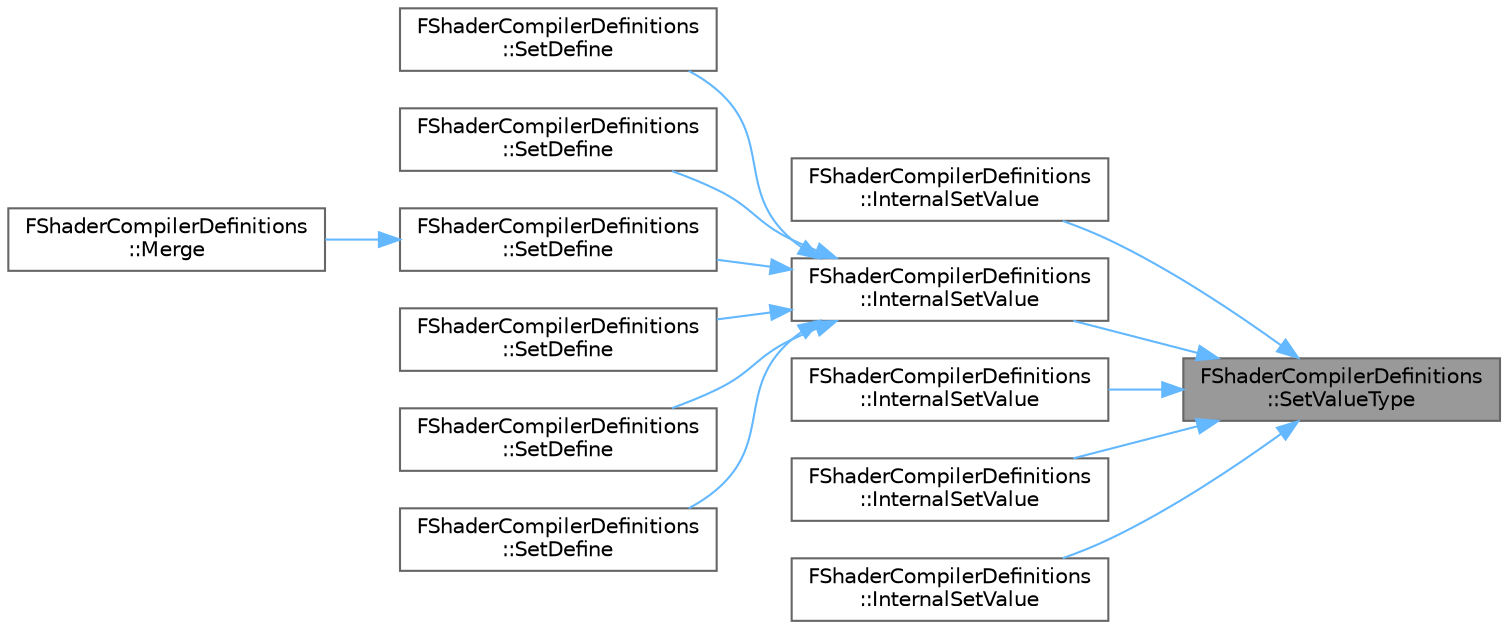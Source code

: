 digraph "FShaderCompilerDefinitions::SetValueType"
{
 // INTERACTIVE_SVG=YES
 // LATEX_PDF_SIZE
  bgcolor="transparent";
  edge [fontname=Helvetica,fontsize=10,labelfontname=Helvetica,labelfontsize=10];
  node [fontname=Helvetica,fontsize=10,shape=box,height=0.2,width=0.4];
  rankdir="RL";
  Node1 [id="Node000001",label="FShaderCompilerDefinitions\l::SetValueType",height=0.2,width=0.4,color="gray40", fillcolor="grey60", style="filled", fontcolor="black",tooltip=" "];
  Node1 -> Node2 [id="edge1_Node000001_Node000002",dir="back",color="steelblue1",style="solid",tooltip=" "];
  Node2 [id="Node000002",label="FShaderCompilerDefinitions\l::InternalSetValue",height=0.2,width=0.4,color="grey40", fillcolor="white", style="filled",URL="$d8/d79/classFShaderCompilerDefinitions.html#a374903409fd77486bbb5fe1bb43a3014",tooltip=" "];
  Node1 -> Node3 [id="edge2_Node000001_Node000003",dir="back",color="steelblue1",style="solid",tooltip=" "];
  Node3 [id="Node000003",label="FShaderCompilerDefinitions\l::InternalSetValue",height=0.2,width=0.4,color="grey40", fillcolor="white", style="filled",URL="$d8/d79/classFShaderCompilerDefinitions.html#ae7b85573930dd99e8dd89f59dc683a19",tooltip=" "];
  Node3 -> Node4 [id="edge3_Node000003_Node000004",dir="back",color="steelblue1",style="solid",tooltip=" "];
  Node4 [id="Node000004",label="FShaderCompilerDefinitions\l::SetDefine",height=0.2,width=0.4,color="grey40", fillcolor="white", style="filled",URL="$d8/d79/classFShaderCompilerDefinitions.html#a54d94532999ae4cfe3982cd47bb6f5cd",tooltip=" "];
  Node3 -> Node5 [id="edge4_Node000003_Node000005",dir="back",color="steelblue1",style="solid",tooltip=" "];
  Node5 [id="Node000005",label="FShaderCompilerDefinitions\l::SetDefine",height=0.2,width=0.4,color="grey40", fillcolor="white", style="filled",URL="$d8/d79/classFShaderCompilerDefinitions.html#ae8fc7a9299e9d1a667343da57b3c1962",tooltip=" "];
  Node3 -> Node6 [id="edge5_Node000003_Node000006",dir="back",color="steelblue1",style="solid",tooltip=" "];
  Node6 [id="Node000006",label="FShaderCompilerDefinitions\l::SetDefine",height=0.2,width=0.4,color="grey40", fillcolor="white", style="filled",URL="$d8/d79/classFShaderCompilerDefinitions.html#a649364d1486febefdf31f4434ce304a6",tooltip="Value types supported: bool, int32, uint32, float, const TCHAR*, FString&."];
  Node6 -> Node7 [id="edge6_Node000006_Node000007",dir="back",color="steelblue1",style="solid",tooltip=" "];
  Node7 [id="Node000007",label="FShaderCompilerDefinitions\l::Merge",height=0.2,width=0.4,color="grey40", fillcolor="white", style="filled",URL="$d8/d79/classFShaderCompilerDefinitions.html#acdb461c35c32b128a7813875ed6db010",tooltip=" "];
  Node3 -> Node8 [id="edge7_Node000003_Node000008",dir="back",color="steelblue1",style="solid",tooltip=" "];
  Node8 [id="Node000008",label="FShaderCompilerDefinitions\l::SetDefine",height=0.2,width=0.4,color="grey40", fillcolor="white", style="filled",URL="$d8/d79/classFShaderCompilerDefinitions.html#a67e29211d4cdc7d7c5f1ee492aea2746",tooltip=" "];
  Node3 -> Node9 [id="edge8_Node000003_Node000009",dir="back",color="steelblue1",style="solid",tooltip=" "];
  Node9 [id="Node000009",label="FShaderCompilerDefinitions\l::SetDefine",height=0.2,width=0.4,color="grey40", fillcolor="white", style="filled",URL="$d8/d79/classFShaderCompilerDefinitions.html#ab735e4fec8271a5f3c4995bfd780ed12",tooltip=" "];
  Node3 -> Node10 [id="edge9_Node000003_Node000010",dir="back",color="steelblue1",style="solid",tooltip=" "];
  Node10 [id="Node000010",label="FShaderCompilerDefinitions\l::SetDefine",height=0.2,width=0.4,color="grey40", fillcolor="white", style="filled",URL="$d8/d79/classFShaderCompilerDefinitions.html#aed748cc6f1ca1b97aae523dd1fae1f83",tooltip=" "];
  Node1 -> Node11 [id="edge10_Node000001_Node000011",dir="back",color="steelblue1",style="solid",tooltip=" "];
  Node11 [id="Node000011",label="FShaderCompilerDefinitions\l::InternalSetValue",height=0.2,width=0.4,color="grey40", fillcolor="white", style="filled",URL="$d8/d79/classFShaderCompilerDefinitions.html#a2983609d67ea261685f9da34bba1bc03",tooltip=" "];
  Node1 -> Node12 [id="edge11_Node000001_Node000012",dir="back",color="steelblue1",style="solid",tooltip=" "];
  Node12 [id="Node000012",label="FShaderCompilerDefinitions\l::InternalSetValue",height=0.2,width=0.4,color="grey40", fillcolor="white", style="filled",URL="$d8/d79/classFShaderCompilerDefinitions.html#a990d4ac27a3991f6057b9336cfac352b",tooltip=" "];
  Node1 -> Node13 [id="edge12_Node000001_Node000013",dir="back",color="steelblue1",style="solid",tooltip=" "];
  Node13 [id="Node000013",label="FShaderCompilerDefinitions\l::InternalSetValue",height=0.2,width=0.4,color="grey40", fillcolor="white", style="filled",URL="$d8/d79/classFShaderCompilerDefinitions.html#a121a296980dde33b88decc042c48d995",tooltip=" "];
}
